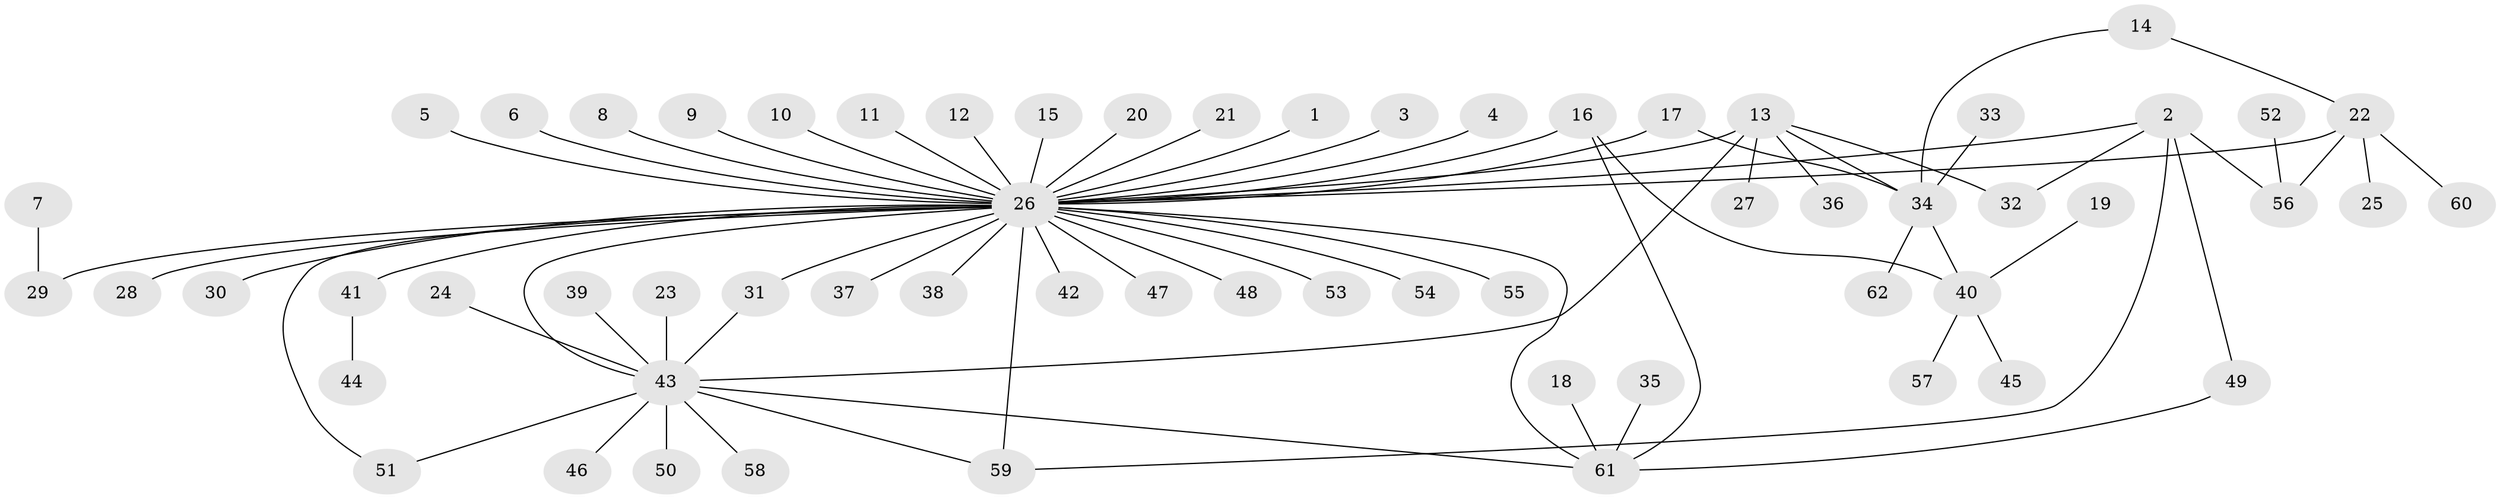 // original degree distribution, {40: 0.008130081300813009, 8: 0.008130081300813009, 1: 0.5934959349593496, 5: 0.016260162601626018, 3: 0.15447154471544716, 11: 0.008130081300813009, 4: 0.032520325203252036, 2: 0.14634146341463414, 6: 0.016260162601626018, 7: 0.008130081300813009, 10: 0.008130081300813009}
// Generated by graph-tools (version 1.1) at 2025/49/03/09/25 03:49:50]
// undirected, 62 vertices, 74 edges
graph export_dot {
graph [start="1"]
  node [color=gray90,style=filled];
  1;
  2;
  3;
  4;
  5;
  6;
  7;
  8;
  9;
  10;
  11;
  12;
  13;
  14;
  15;
  16;
  17;
  18;
  19;
  20;
  21;
  22;
  23;
  24;
  25;
  26;
  27;
  28;
  29;
  30;
  31;
  32;
  33;
  34;
  35;
  36;
  37;
  38;
  39;
  40;
  41;
  42;
  43;
  44;
  45;
  46;
  47;
  48;
  49;
  50;
  51;
  52;
  53;
  54;
  55;
  56;
  57;
  58;
  59;
  60;
  61;
  62;
  1 -- 26 [weight=1.0];
  2 -- 26 [weight=1.0];
  2 -- 32 [weight=1.0];
  2 -- 49 [weight=1.0];
  2 -- 56 [weight=1.0];
  2 -- 59 [weight=1.0];
  3 -- 26 [weight=1.0];
  4 -- 26 [weight=1.0];
  5 -- 26 [weight=1.0];
  6 -- 26 [weight=1.0];
  7 -- 29 [weight=1.0];
  8 -- 26 [weight=1.0];
  9 -- 26 [weight=1.0];
  10 -- 26 [weight=1.0];
  11 -- 26 [weight=1.0];
  12 -- 26 [weight=1.0];
  13 -- 26 [weight=1.0];
  13 -- 27 [weight=1.0];
  13 -- 32 [weight=1.0];
  13 -- 34 [weight=1.0];
  13 -- 36 [weight=1.0];
  13 -- 43 [weight=2.0];
  14 -- 22 [weight=1.0];
  14 -- 34 [weight=1.0];
  15 -- 26 [weight=1.0];
  16 -- 26 [weight=1.0];
  16 -- 40 [weight=1.0];
  16 -- 61 [weight=1.0];
  17 -- 26 [weight=1.0];
  17 -- 34 [weight=1.0];
  18 -- 61 [weight=1.0];
  19 -- 40 [weight=1.0];
  20 -- 26 [weight=1.0];
  21 -- 26 [weight=1.0];
  22 -- 25 [weight=1.0];
  22 -- 26 [weight=1.0];
  22 -- 56 [weight=1.0];
  22 -- 60 [weight=1.0];
  23 -- 43 [weight=1.0];
  24 -- 43 [weight=1.0];
  26 -- 28 [weight=1.0];
  26 -- 29 [weight=1.0];
  26 -- 30 [weight=1.0];
  26 -- 31 [weight=1.0];
  26 -- 37 [weight=1.0];
  26 -- 38 [weight=1.0];
  26 -- 41 [weight=1.0];
  26 -- 42 [weight=1.0];
  26 -- 43 [weight=2.0];
  26 -- 47 [weight=1.0];
  26 -- 48 [weight=1.0];
  26 -- 51 [weight=1.0];
  26 -- 53 [weight=1.0];
  26 -- 54 [weight=1.0];
  26 -- 55 [weight=1.0];
  26 -- 59 [weight=1.0];
  26 -- 61 [weight=1.0];
  31 -- 43 [weight=1.0];
  33 -- 34 [weight=1.0];
  34 -- 40 [weight=1.0];
  34 -- 62 [weight=1.0];
  35 -- 61 [weight=1.0];
  39 -- 43 [weight=1.0];
  40 -- 45 [weight=1.0];
  40 -- 57 [weight=1.0];
  41 -- 44 [weight=1.0];
  43 -- 46 [weight=1.0];
  43 -- 50 [weight=1.0];
  43 -- 51 [weight=1.0];
  43 -- 58 [weight=1.0];
  43 -- 59 [weight=1.0];
  43 -- 61 [weight=1.0];
  49 -- 61 [weight=1.0];
  52 -- 56 [weight=1.0];
}
